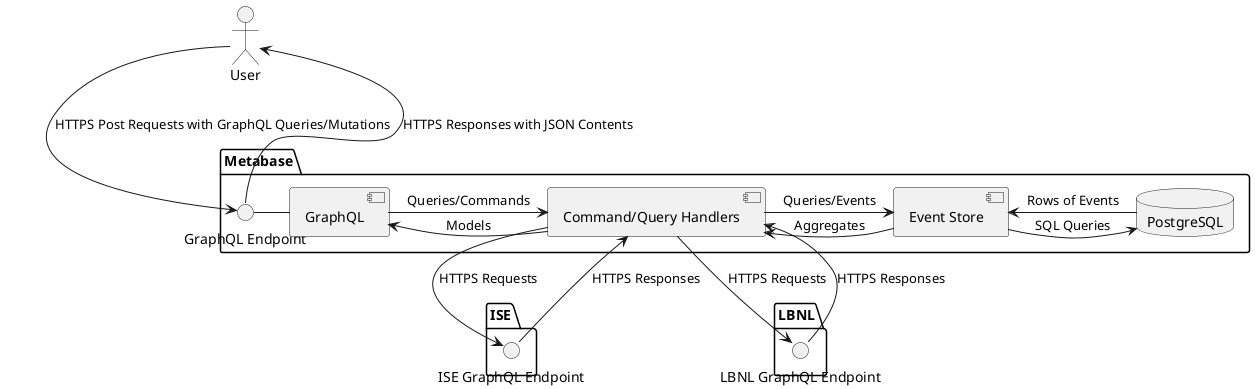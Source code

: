 @startuml "Architecture"

skinparam componentStyle uml2

actor "User" as User

package "Metabase" as Metabase {
  interface "GraphQL Endpoint" as GraphQlEndpoint

  /' package "C#" as CSharp { '/
    component "GraphQL" as GraphQL
    component "Command/Query Handlers" as Handlers
    component "Event Store" as EventStore
  /' } '/

  database "PostgreSQL" as PostgreSql
}

package "ISE" as Ise {
  interface "ISE GraphQL Endpoint" as IseGraphQlEndpoint
}

package "LBNL" as Lbnl {
  interface "LBNL GraphQL Endpoint" as LbnlGraphQlEndpoint
}

User --> GraphQlEndpoint : HTTPS Post Requests with GraphQL Queries/Mutations
User <-- GraphQlEndpoint : HTTPS Responses with JSON Contents

GraphQlEndpoint - GraphQL

GraphQL -> Handlers : Queries/Commands
GraphQL <- Handlers : Models

Handlers -> EventStore : Queries/Events
Handlers <- EventStore : Aggregates

EventStore -> PostgreSql : SQL Queries
EventStore <- PostgreSql : Rows of Events

Handlers --> IseGraphQlEndpoint : HTTPS Requests
Handlers <-- IseGraphQlEndpoint : HTTPS Responses

Handlers --> LbnlGraphQlEndpoint : HTTPS Requests
Handlers <-- LbnlGraphQlEndpoint : HTTPS Responses

@enduml
